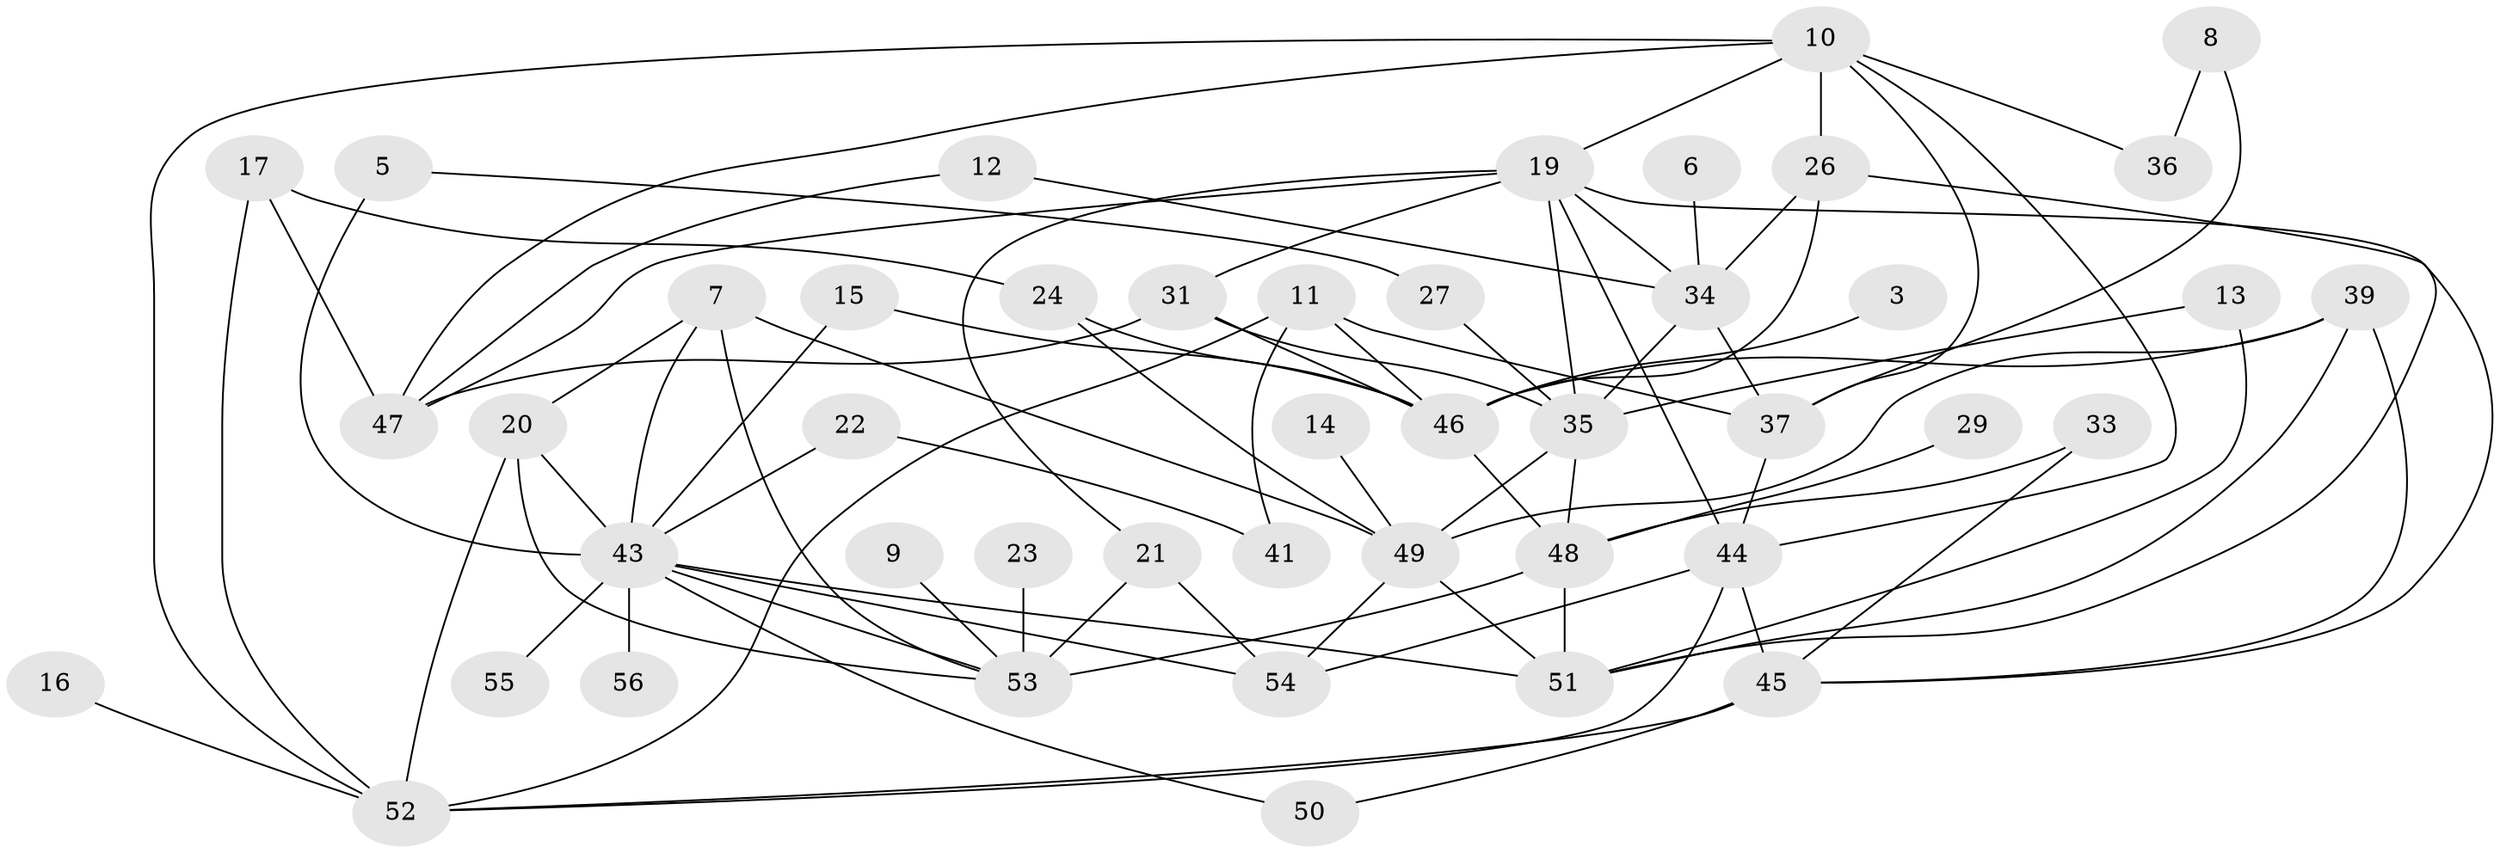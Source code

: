 // original degree distribution, {0: 0.09821428571428571, 2: 0.24107142857142858, 1: 0.16964285714285715, 6: 0.026785714285714284, 4: 0.16071428571428573, 3: 0.22321428571428573, 5: 0.0625, 8: 0.008928571428571428, 7: 0.008928571428571428}
// Generated by graph-tools (version 1.1) at 2025/25/03/09/25 03:25:23]
// undirected, 45 vertices, 85 edges
graph export_dot {
graph [start="1"]
  node [color=gray90,style=filled];
  3;
  5;
  6;
  7;
  8;
  9;
  10;
  11;
  12;
  13;
  14;
  15;
  16;
  17;
  19;
  20;
  21;
  22;
  23;
  24;
  26;
  27;
  29;
  31;
  33;
  34;
  35;
  36;
  37;
  39;
  41;
  43;
  44;
  45;
  46;
  47;
  48;
  49;
  50;
  51;
  52;
  53;
  54;
  55;
  56;
  3 -- 46 [weight=1.0];
  5 -- 27 [weight=1.0];
  5 -- 43 [weight=1.0];
  6 -- 34 [weight=1.0];
  7 -- 20 [weight=1.0];
  7 -- 43 [weight=2.0];
  7 -- 49 [weight=1.0];
  7 -- 53 [weight=1.0];
  8 -- 36 [weight=1.0];
  8 -- 37 [weight=1.0];
  9 -- 53 [weight=1.0];
  10 -- 19 [weight=1.0];
  10 -- 26 [weight=1.0];
  10 -- 36 [weight=1.0];
  10 -- 37 [weight=1.0];
  10 -- 44 [weight=1.0];
  10 -- 47 [weight=1.0];
  10 -- 52 [weight=1.0];
  11 -- 37 [weight=1.0];
  11 -- 41 [weight=1.0];
  11 -- 46 [weight=1.0];
  11 -- 52 [weight=1.0];
  12 -- 34 [weight=1.0];
  12 -- 47 [weight=1.0];
  13 -- 35 [weight=1.0];
  13 -- 51 [weight=1.0];
  14 -- 49 [weight=1.0];
  15 -- 43 [weight=1.0];
  15 -- 46 [weight=1.0];
  16 -- 52 [weight=1.0];
  17 -- 24 [weight=1.0];
  17 -- 47 [weight=1.0];
  17 -- 52 [weight=1.0];
  19 -- 21 [weight=1.0];
  19 -- 31 [weight=1.0];
  19 -- 34 [weight=1.0];
  19 -- 35 [weight=1.0];
  19 -- 44 [weight=1.0];
  19 -- 45 [weight=1.0];
  19 -- 47 [weight=1.0];
  20 -- 43 [weight=1.0];
  20 -- 52 [weight=1.0];
  20 -- 53 [weight=1.0];
  21 -- 53 [weight=1.0];
  21 -- 54 [weight=1.0];
  22 -- 41 [weight=1.0];
  22 -- 43 [weight=1.0];
  23 -- 53 [weight=1.0];
  24 -- 46 [weight=1.0];
  24 -- 49 [weight=1.0];
  26 -- 34 [weight=1.0];
  26 -- 46 [weight=1.0];
  26 -- 51 [weight=1.0];
  27 -- 35 [weight=1.0];
  29 -- 48 [weight=1.0];
  31 -- 35 [weight=1.0];
  31 -- 46 [weight=1.0];
  31 -- 47 [weight=1.0];
  33 -- 45 [weight=1.0];
  33 -- 48 [weight=1.0];
  34 -- 35 [weight=1.0];
  34 -- 37 [weight=1.0];
  35 -- 48 [weight=1.0];
  35 -- 49 [weight=1.0];
  37 -- 44 [weight=1.0];
  39 -- 45 [weight=1.0];
  39 -- 46 [weight=1.0];
  39 -- 49 [weight=1.0];
  39 -- 51 [weight=1.0];
  43 -- 50 [weight=1.0];
  43 -- 51 [weight=2.0];
  43 -- 53 [weight=1.0];
  43 -- 54 [weight=1.0];
  43 -- 55 [weight=1.0];
  43 -- 56 [weight=1.0];
  44 -- 45 [weight=1.0];
  44 -- 52 [weight=1.0];
  44 -- 54 [weight=1.0];
  45 -- 50 [weight=1.0];
  45 -- 52 [weight=1.0];
  46 -- 48 [weight=1.0];
  48 -- 51 [weight=1.0];
  48 -- 53 [weight=2.0];
  49 -- 51 [weight=1.0];
  49 -- 54 [weight=1.0];
}
